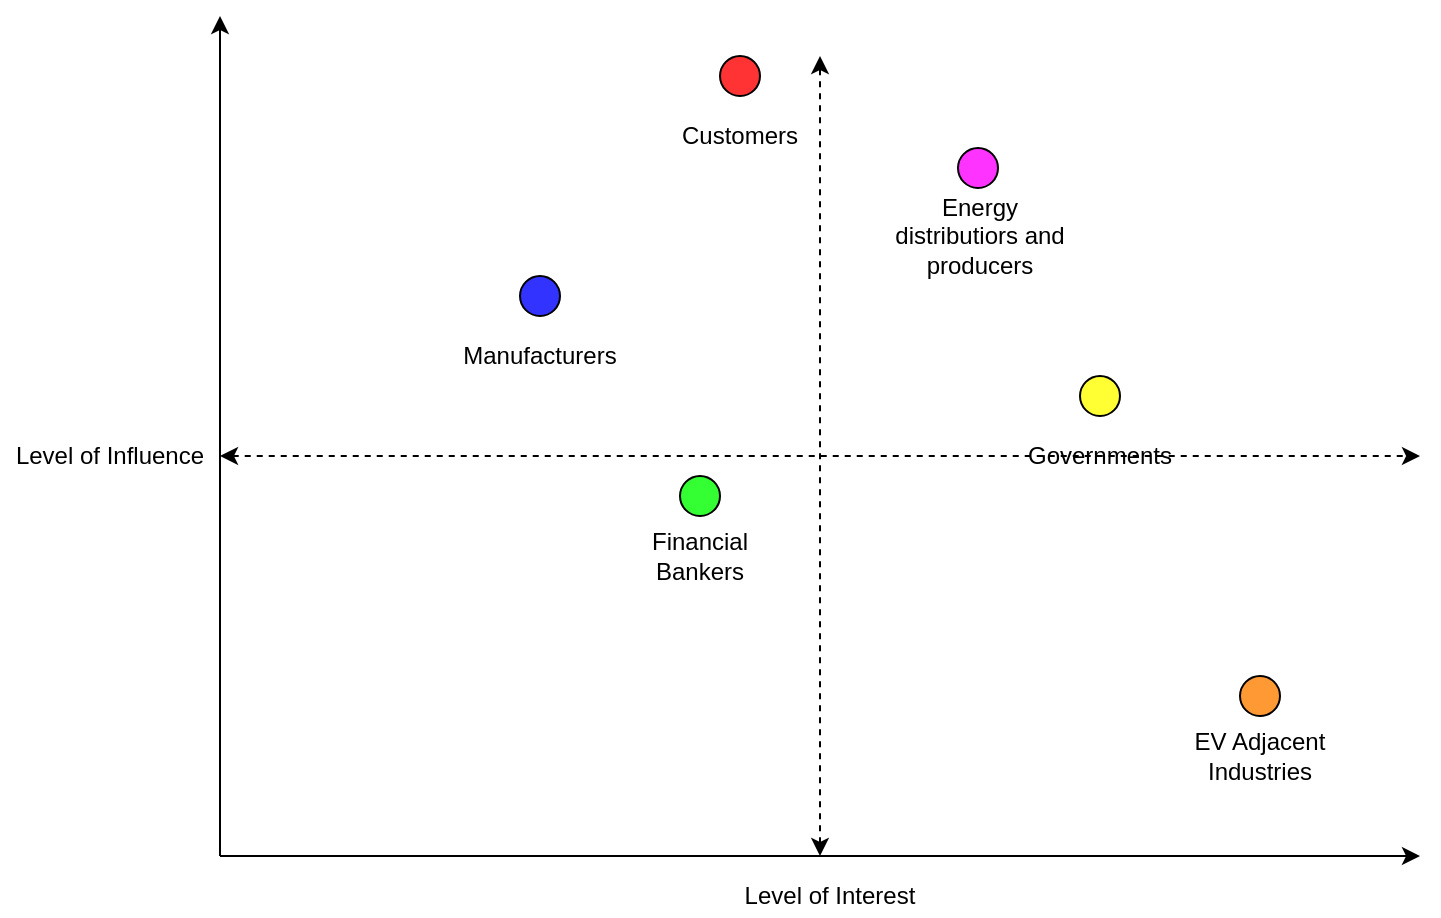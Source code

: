 <mxfile version="14.6.9" type="github">
  <diagram id="FExUTwNNwDyyfn4sxqM5" name="Page-1">
    <mxGraphModel dx="1038" dy="499" grid="1" gridSize="10" guides="1" tooltips="1" connect="1" arrows="1" fold="1" page="1" pageScale="1" pageWidth="850" pageHeight="1100" math="0" shadow="0">
      <root>
        <mxCell id="0" />
        <mxCell id="1" parent="0" />
        <mxCell id="j8UlLs4JA0B0PquPAtu_-1" value="" style="endArrow=classic;html=1;" edge="1" parent="1">
          <mxGeometry width="50" height="50" relative="1" as="geometry">
            <mxPoint x="120" y="480" as="sourcePoint" />
            <mxPoint x="120" y="60" as="targetPoint" />
          </mxGeometry>
        </mxCell>
        <mxCell id="j8UlLs4JA0B0PquPAtu_-2" value="" style="endArrow=classic;html=1;" edge="1" parent="1">
          <mxGeometry width="50" height="50" relative="1" as="geometry">
            <mxPoint x="120" y="480" as="sourcePoint" />
            <mxPoint x="720" y="480" as="targetPoint" />
          </mxGeometry>
        </mxCell>
        <mxCell id="j8UlLs4JA0B0PquPAtu_-4" value="" style="endArrow=classic;dashed=1;html=1;endFill=1;startArrow=classic;startFill=1;" edge="1" parent="1">
          <mxGeometry width="50" height="50" relative="1" as="geometry">
            <mxPoint x="420" y="480" as="sourcePoint" />
            <mxPoint x="420" y="80" as="targetPoint" />
          </mxGeometry>
        </mxCell>
        <mxCell id="j8UlLs4JA0B0PquPAtu_-5" value="" style="endArrow=classic;dashed=1;html=1;startArrow=classic;startFill=1;endFill=1;" edge="1" parent="1">
          <mxGeometry width="50" height="50" relative="1" as="geometry">
            <mxPoint x="120" y="280" as="sourcePoint" />
            <mxPoint x="720" y="280" as="targetPoint" />
          </mxGeometry>
        </mxCell>
        <mxCell id="j8UlLs4JA0B0PquPAtu_-6" value="Level of Influence" style="text;html=1;strokeColor=none;fillColor=none;align=center;verticalAlign=middle;whiteSpace=wrap;rounded=0;" vertex="1" parent="1">
          <mxGeometry x="10" y="260" width="110" height="40" as="geometry" />
        </mxCell>
        <mxCell id="j8UlLs4JA0B0PquPAtu_-7" value="Level of Interest" style="text;html=1;strokeColor=none;fillColor=none;align=center;verticalAlign=middle;whiteSpace=wrap;rounded=0;" vertex="1" parent="1">
          <mxGeometry x="375" y="490" width="100" height="20" as="geometry" />
        </mxCell>
        <mxCell id="j8UlLs4JA0B0PquPAtu_-8" value="" style="ellipse;whiteSpace=wrap;html=1;aspect=fixed;fillColor=#FF3333;" vertex="1" parent="1">
          <mxGeometry x="370" y="80" width="20" height="20" as="geometry" />
        </mxCell>
        <mxCell id="j8UlLs4JA0B0PquPAtu_-9" value="Customers" style="text;html=1;strokeColor=none;fillColor=none;align=center;verticalAlign=middle;whiteSpace=wrap;rounded=0;" vertex="1" parent="1">
          <mxGeometry x="340" y="110" width="80" height="20" as="geometry" />
        </mxCell>
        <mxCell id="j8UlLs4JA0B0PquPAtu_-11" value="" style="ellipse;whiteSpace=wrap;html=1;aspect=fixed;fillColor=#FFFF33;" vertex="1" parent="1">
          <mxGeometry x="550" y="240" width="20" height="20" as="geometry" />
        </mxCell>
        <mxCell id="j8UlLs4JA0B0PquPAtu_-12" value="Governments" style="text;html=1;strokeColor=none;fillColor=none;align=center;verticalAlign=middle;whiteSpace=wrap;rounded=0;" vertex="1" parent="1">
          <mxGeometry x="520" y="270" width="80" height="20" as="geometry" />
        </mxCell>
        <mxCell id="j8UlLs4JA0B0PquPAtu_-13" value="" style="ellipse;whiteSpace=wrap;html=1;aspect=fixed;fillColor=#FF9933;" vertex="1" parent="1">
          <mxGeometry x="630" y="390" width="20" height="20" as="geometry" />
        </mxCell>
        <mxCell id="j8UlLs4JA0B0PquPAtu_-14" value="EV Adjacent Industries" style="text;html=1;strokeColor=none;fillColor=none;align=center;verticalAlign=middle;whiteSpace=wrap;rounded=0;" vertex="1" parent="1">
          <mxGeometry x="600" y="420" width="80" height="20" as="geometry" />
        </mxCell>
        <mxCell id="j8UlLs4JA0B0PquPAtu_-15" value="" style="ellipse;whiteSpace=wrap;html=1;aspect=fixed;fillColor=#3333FF;" vertex="1" parent="1">
          <mxGeometry x="270" y="190" width="20" height="20" as="geometry" />
        </mxCell>
        <mxCell id="j8UlLs4JA0B0PquPAtu_-16" value="Manufacturers" style="text;html=1;strokeColor=none;fillColor=none;align=center;verticalAlign=middle;whiteSpace=wrap;rounded=0;" vertex="1" parent="1">
          <mxGeometry x="240" y="220" width="80" height="20" as="geometry" />
        </mxCell>
        <mxCell id="j8UlLs4JA0B0PquPAtu_-17" value="" style="ellipse;whiteSpace=wrap;html=1;aspect=fixed;fillColor=#33FF33;" vertex="1" parent="1">
          <mxGeometry x="350" y="290" width="20" height="20" as="geometry" />
        </mxCell>
        <mxCell id="j8UlLs4JA0B0PquPAtu_-18" value="Financial Bankers" style="text;html=1;strokeColor=none;fillColor=none;align=center;verticalAlign=middle;whiteSpace=wrap;rounded=0;" vertex="1" parent="1">
          <mxGeometry x="320" y="320" width="80" height="20" as="geometry" />
        </mxCell>
        <mxCell id="j8UlLs4JA0B0PquPAtu_-19" value="" style="ellipse;whiteSpace=wrap;html=1;aspect=fixed;fillColor=#FF33FF;" vertex="1" parent="1">
          <mxGeometry x="489" y="126" width="20" height="20" as="geometry" />
        </mxCell>
        <mxCell id="j8UlLs4JA0B0PquPAtu_-20" value="Energy distributiors and producers" style="text;html=1;strokeColor=none;fillColor=none;align=center;verticalAlign=middle;whiteSpace=wrap;rounded=0;" vertex="1" parent="1">
          <mxGeometry x="450" y="160" width="100" height="20" as="geometry" />
        </mxCell>
      </root>
    </mxGraphModel>
  </diagram>
</mxfile>
